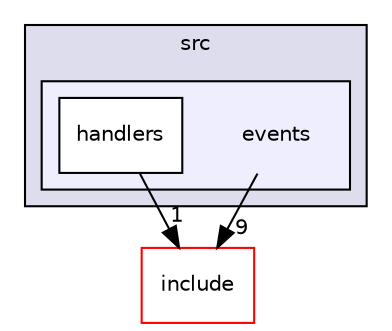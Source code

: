 digraph "events" {
  compound=true
  node [ fontsize="10", fontname="Helvetica"];
  edge [ labelfontsize="10", labelfontname="Helvetica"];
  subgraph clusterdir_a065c5f60305fee3569f887679366939 {
    graph [ bgcolor="#ddddee", pencolor="black", label="src" fontname="Helvetica", fontsize="10", URL="dir_a065c5f60305fee3569f887679366939.html"]
  subgraph clusterdir_1f610d0c5c1fad7784991781c5f43f87 {
    graph [ bgcolor="#eeeeff", pencolor="black", label="" URL="dir_1f610d0c5c1fad7784991781c5f43f87.html"];
    dir_1f610d0c5c1fad7784991781c5f43f87 [shape=plaintext label="events"];
  dir_7e262b165230ea18ff7585a68038762f [shape=box label="handlers" fillcolor="white" style="filled" URL="dir_7e262b165230ea18ff7585a68038762f.html"];
  }
  }
  dir_5a30104352ef4255dc24354b02eb2d20 [shape=box label="include" fillcolor="white" style="filled" color="red" URL="dir_5a30104352ef4255dc24354b02eb2d20.html"];
  dir_1f610d0c5c1fad7784991781c5f43f87->dir_5a30104352ef4255dc24354b02eb2d20 [headlabel="9", labeldistance=1.5 headhref="dir_000007_000003.html"];
  dir_7e262b165230ea18ff7585a68038762f->dir_5a30104352ef4255dc24354b02eb2d20 [headlabel="1", labeldistance=1.5 headhref="dir_000008_000003.html"];
}
